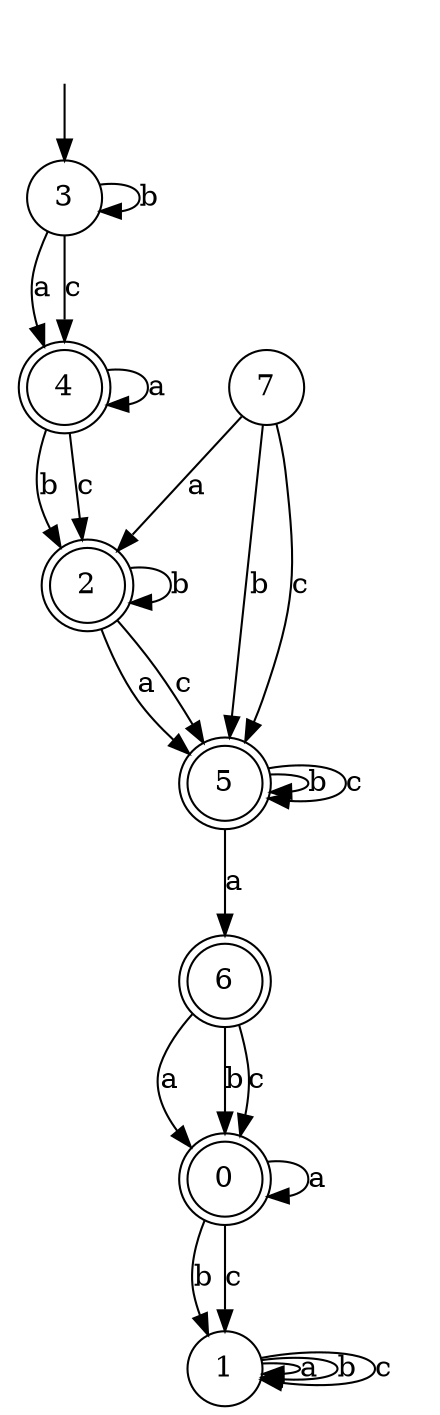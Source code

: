 digraph g {
__start [label=""shape=none]
	3[shape="circle" label="3"]
	0[shape="doublecircle" label="0"]
	1[shape="circle" label="1"]
	2[shape="doublecircle" label="2"]
	4[shape="doublecircle" label="4"]
	5[shape="doublecircle" label="5"]
	6[shape="doublecircle" label="6"]
	7[shape="circle" label="7"]

__start -> 3
	0 -> 0 [label="a"]
	0 -> 1 [label="b"]
	0 -> 1 [label="c"]
	1 -> 1 [label="a"]
	1 -> 1 [label="b"]
	1 -> 1 [label="c"]
	2 -> 5 [label="a"]
	2 -> 2 [label="b"]
	2 -> 5 [label="c"]
	3 -> 4 [label="a"]
	3 -> 3 [label="b"]
	3 -> 4 [label="c"]
	4 -> 4 [label="a"]
	4 -> 2 [label="b"]
	4 -> 2 [label="c"]
	5 -> 6 [label="a"]
	5 -> 5 [label="b"]
	5 -> 5 [label="c"]
	6 -> 0 [label="a"]
	6 -> 0 [label="b"]
	6 -> 0 [label="c"]
	7 -> 2 [label="a"]
	7 -> 5 [label="b"]
	7 -> 5 [label="c"]
}
